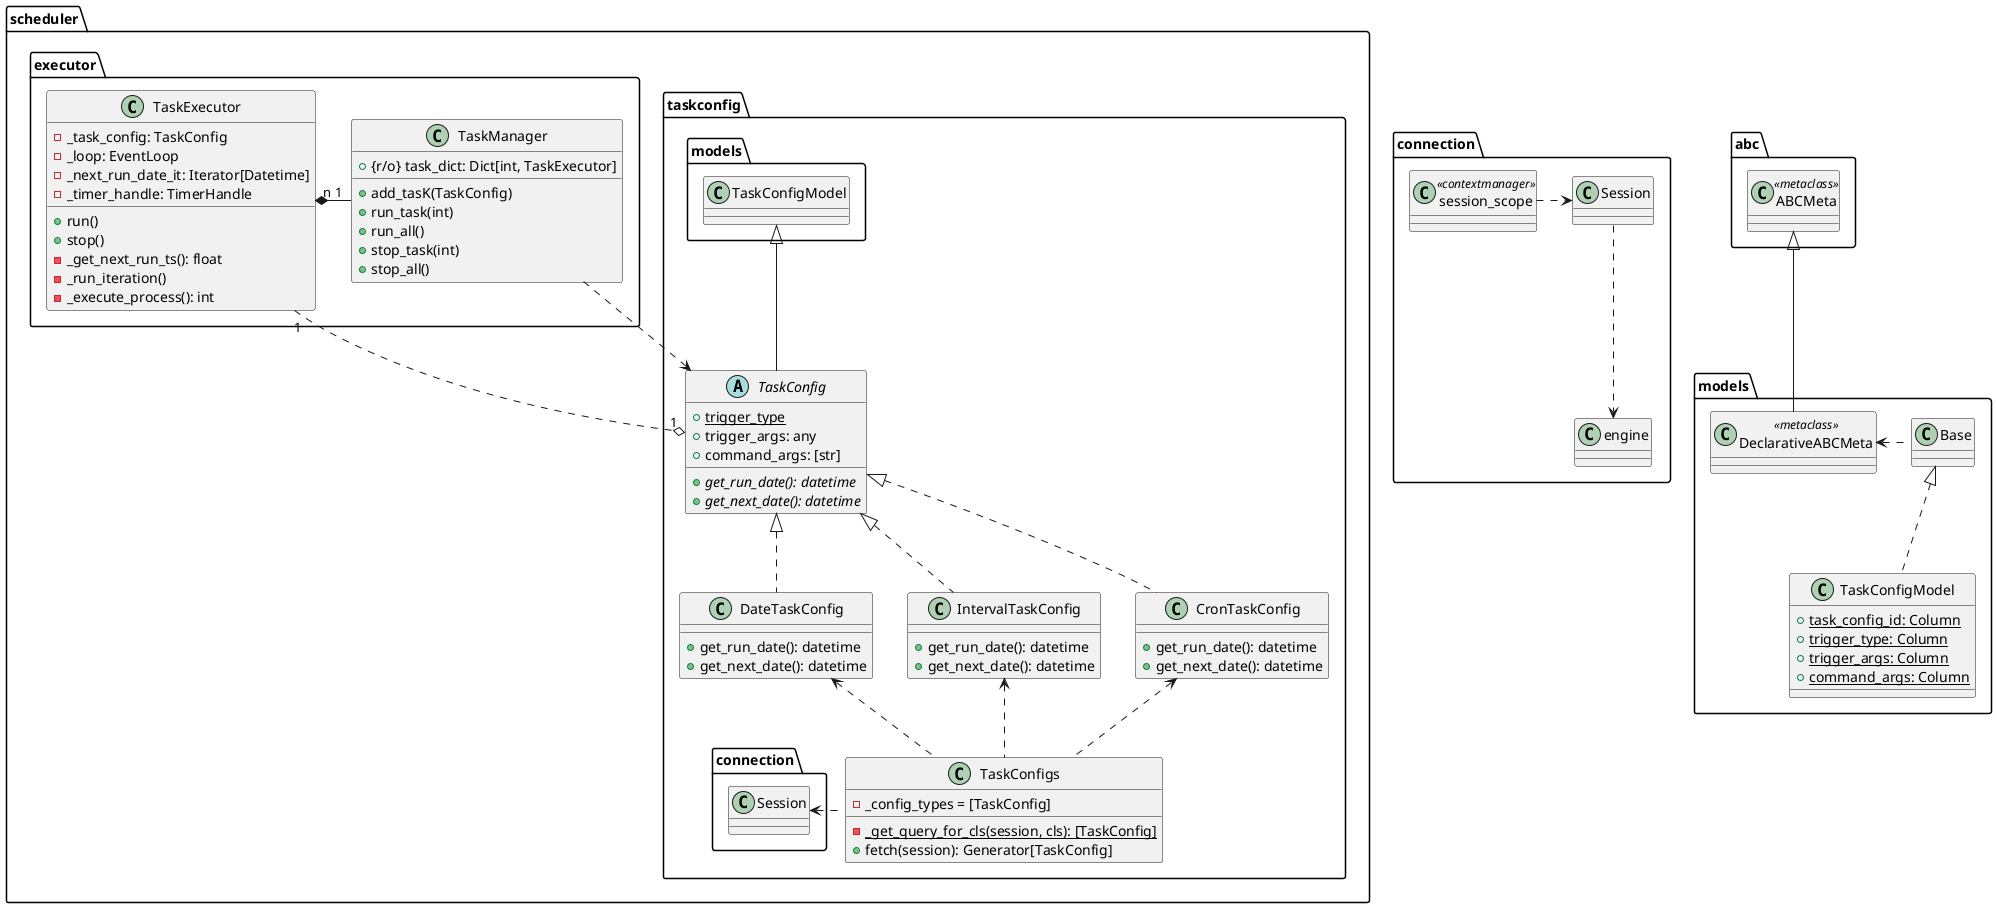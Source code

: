 @startuml

class abc.ABCMeta <<metaclass>>

package scheduler.taskconfig {
    abstract class TaskConfig {
        + {static} trigger_type
        + trigger_args: any
        + command_args: [str]
        + {abstract} get_run_date(): datetime
        + {abstract} get_next_date(): datetime
    }
    TaskConfig --u|> models.TaskConfigModel

    class CronTaskConfig {
        +get_run_date(): datetime
        +get_next_date(): datetime
    }
    class IntervalTaskConfig{
        +get_run_date(): datetime
        +get_next_date(): datetime
    }
    class DateTaskConfig{
        +get_run_date(): datetime
        +get_next_date(): datetime
    }
    CronTaskConfig     -u[dashed]-|> TaskConfig
    IntervalTaskConfig -u[dashed]-|> TaskConfig
    DateTaskConfig     -u[dashed]-|> TaskConfig

    class TaskConfigs {
        - _config_types = [TaskConfig]
        - {static} _get_query_for_cls(session, cls): [TaskConfig]
        + fetch(session): Generator[TaskConfig]
    }
    TaskConfigs -u[dashed]-> CronTaskConfig
    TaskConfigs -u[dashed]-> IntervalTaskConfig
    TaskConfigs -u[dashed]-> DateTaskConfig
    TaskConfigs -l[dashed]-> connection.Session
}

package connection {
    class Session
    class session_scope <<contextmanager>>
    Session -[dashed]-> engine
    session_scope -[dashed]> Session
}

package models {
    class Base
    Base -[dashed]l> DeclarativeABCMeta

    class TaskConfigModel {
        + {static} task_config_id: Column
        + {static} trigger_type: Column
        + {static} trigger_args: Column
        + {static} command_args: Column
    }
    TaskConfigModel .-u|> Base

    class DeclarativeABCMeta <<metaclass>>
    DeclarativeABCMeta --u|> abc.ABCMeta
}


package scheduler.executor {
    class TaskExecutor {
        - _task_config: TaskConfig
        - _loop: EventLoop
        - _next_run_date_it: Iterator[Datetime]
        - _timer_handle: TimerHandle

        + run()
        + stop()
        - _get_next_run_ts(): float
        - _run_iteration()
        - _execute_process(): int
    }

    class TaskManager {
        + {r/o} task_dict: Dict[int, TaskExecutor]
        + add_tasK(TaskConfig)
        + run_task(int)
        + run_all()
        + stop_task(int)
        + stop_all()
    }
    TaskManager "1" --l* "n" TaskExecutor
}
TaskExecutor "1" .-o "1" TaskConfig
TaskManager .-> TaskConfig

@enduml